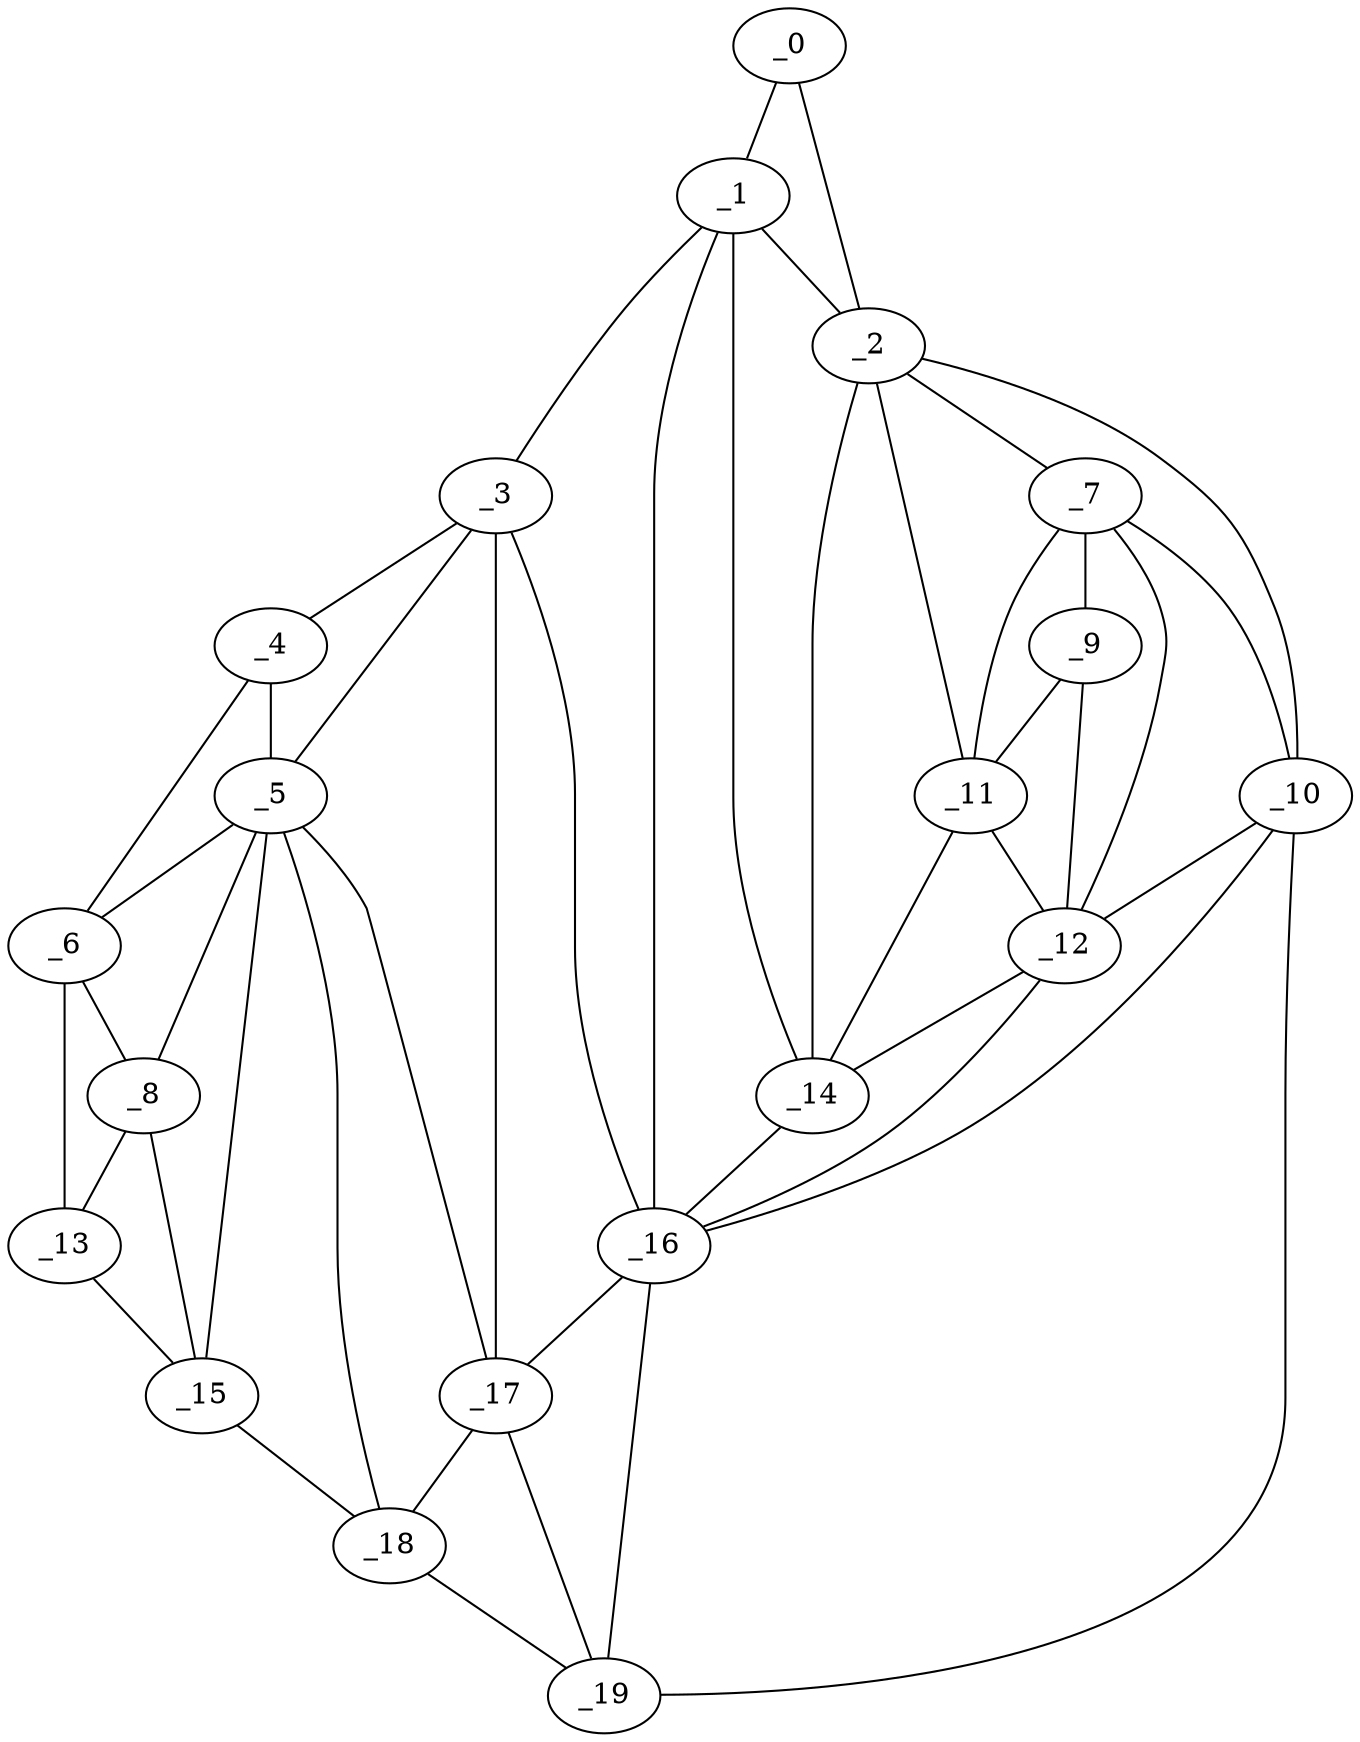graph "obj14__245.gxl" {
	_0	 [x=37,
		y=76];
	_1	 [x=40,
		y=61];
	_0 -- _1	 [valence=1];
	_2	 [x=41,
		y=83];
	_0 -- _2	 [valence=1];
	_1 -- _2	 [valence=2];
	_3	 [x=45,
		y=47];
	_1 -- _3	 [valence=1];
	_14	 [x=92,
		y=85];
	_1 -- _14	 [valence=1];
	_16	 [x=96,
		y=69];
	_1 -- _16	 [valence=2];
	_7	 [x=76,
		y=110];
	_2 -- _7	 [valence=1];
	_10	 [x=88,
		y=122];
	_2 -- _10	 [valence=1];
	_11	 [x=89,
		y=95];
	_2 -- _11	 [valence=2];
	_2 -- _14	 [valence=2];
	_4	 [x=56,
		y=23];
	_3 -- _4	 [valence=1];
	_5	 [x=68,
		y=23];
	_3 -- _5	 [valence=2];
	_3 -- _16	 [valence=2];
	_17	 [x=99,
		y=52];
	_3 -- _17	 [valence=2];
	_4 -- _5	 [valence=2];
	_6	 [x=74,
		y=3];
	_4 -- _6	 [valence=1];
	_5 -- _6	 [valence=2];
	_8	 [x=81,
		y=13];
	_5 -- _8	 [valence=1];
	_15	 [x=93,
		y=20];
	_5 -- _15	 [valence=2];
	_5 -- _17	 [valence=2];
	_18	 [x=101,
		y=35];
	_5 -- _18	 [valence=2];
	_6 -- _8	 [valence=1];
	_13	 [x=90,
		y=15];
	_6 -- _13	 [valence=1];
	_9	 [x=84,
		y=104];
	_7 -- _9	 [valence=2];
	_7 -- _10	 [valence=2];
	_7 -- _11	 [valence=1];
	_12	 [x=89,
		y=109];
	_7 -- _12	 [valence=1];
	_8 -- _13	 [valence=2];
	_8 -- _15	 [valence=2];
	_9 -- _11	 [valence=1];
	_9 -- _12	 [valence=2];
	_10 -- _12	 [valence=2];
	_10 -- _16	 [valence=2];
	_19	 [x=102,
		y=42];
	_10 -- _19	 [valence=1];
	_11 -- _12	 [valence=2];
	_11 -- _14	 [valence=1];
	_12 -- _14	 [valence=1];
	_12 -- _16	 [valence=2];
	_13 -- _15	 [valence=1];
	_14 -- _16	 [valence=2];
	_15 -- _18	 [valence=1];
	_16 -- _17	 [valence=2];
	_16 -- _19	 [valence=1];
	_17 -- _18	 [valence=2];
	_17 -- _19	 [valence=1];
	_18 -- _19	 [valence=1];
}
